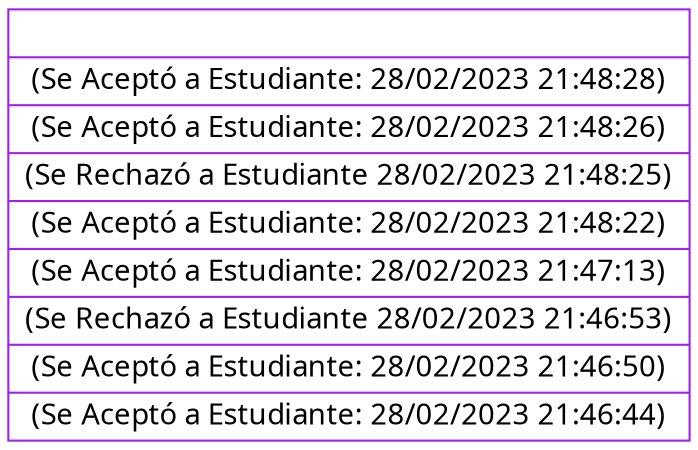 digraph pila{
rankdir=LR;
node[shape = record, color=purple, fontname="Century Gothic"]nodo0 [label="|(Se Aceptó a Estudiante: 28/02/2023 21:48:28)|(Se Aceptó a Estudiante: 28/02/2023 21:48:26)|(Se Rechazó a Estudiante 28/02/2023 21:48:25)|(Se Aceptó a Estudiante: 28/02/2023 21:48:22)|(Se Aceptó a Estudiante: 28/02/2023 21:47:13)|(Se Rechazó a Estudiante 28/02/2023 21:46:53)|(Se Aceptó a Estudiante: 28/02/2023 21:46:50)|(Se Aceptó a Estudiante: 28/02/2023 21:46:44)"]; 
}